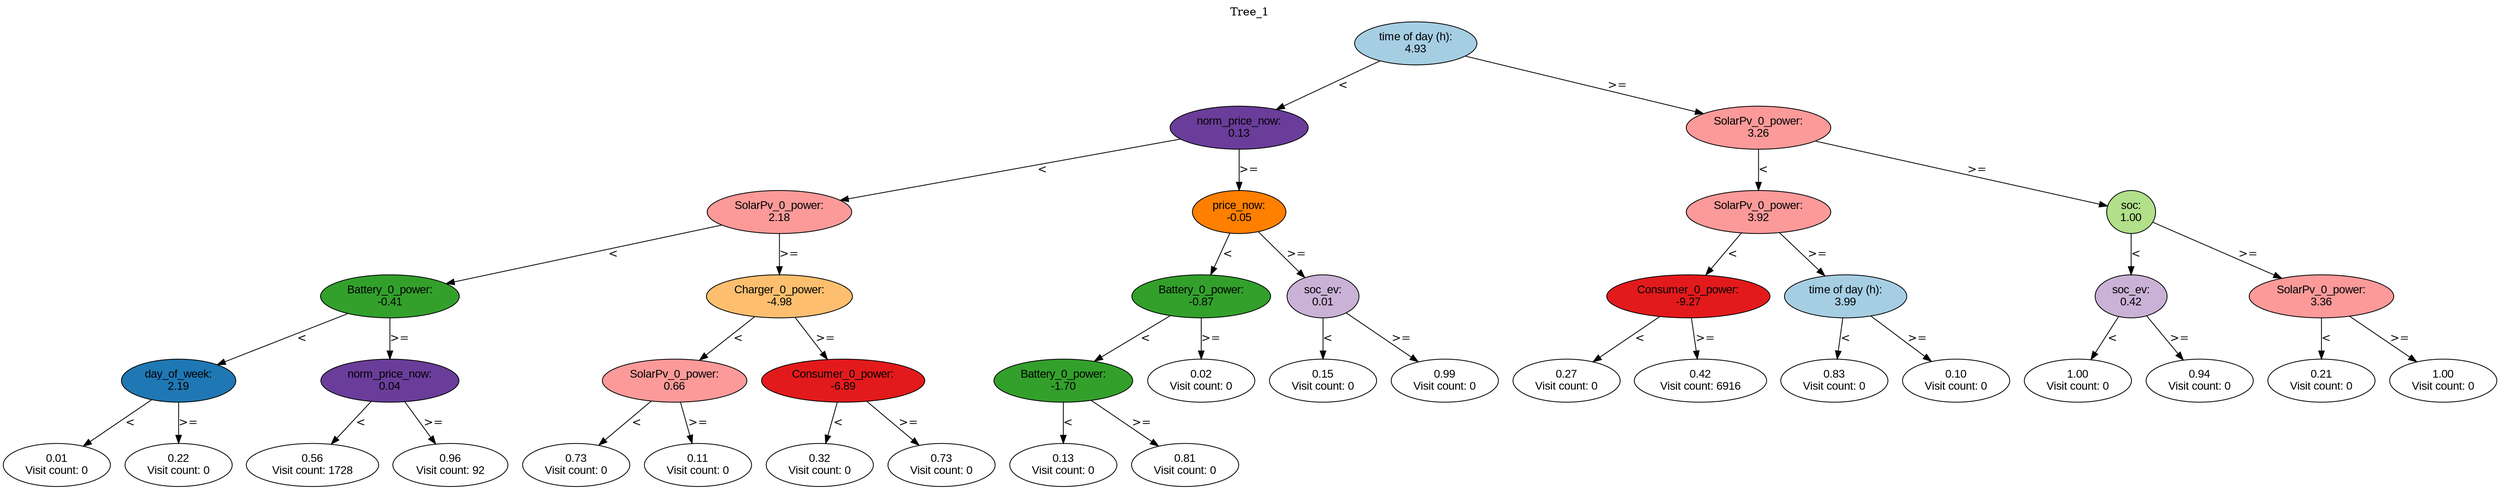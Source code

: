 digraph BST {
    node [fontname="Arial" style=filled colorscheme=paired12];
    0 [ label = "time of day (h):
4.93" fillcolor=1];
    1 [ label = "norm_price_now:
0.13" fillcolor=10];
    2 [ label = "SolarPv_0_power:
2.18" fillcolor=5];
    3 [ label = "Battery_0_power:
-0.41" fillcolor=4];
    4 [ label = "day_of_week:
2.19" fillcolor=2];
    5 [ label = "0.01
Visit count: 0" fillcolor=white];
    6 [ label = "0.22
Visit count: 0" fillcolor=white];
    7 [ label = "norm_price_now:
0.04" fillcolor=10];
    8 [ label = "0.56
Visit count: 1728" fillcolor=white];
    9 [ label = "0.96
Visit count: 92" fillcolor=white];
    10 [ label = "Charger_0_power:
-4.98" fillcolor=7];
    11 [ label = "SolarPv_0_power:
0.66" fillcolor=5];
    12 [ label = "0.73
Visit count: 0" fillcolor=white];
    13 [ label = "0.11
Visit count: 0" fillcolor=white];
    14 [ label = "Consumer_0_power:
-6.89" fillcolor=6];
    15 [ label = "0.32
Visit count: 0" fillcolor=white];
    16 [ label = "0.73
Visit count: 0" fillcolor=white];
    17 [ label = "price_now:
-0.05" fillcolor=8];
    18 [ label = "Battery_0_power:
-0.87" fillcolor=4];
    19 [ label = "Battery_0_power:
-1.70" fillcolor=4];
    20 [ label = "0.13
Visit count: 0" fillcolor=white];
    21 [ label = "0.81
Visit count: 0" fillcolor=white];
    22 [ label = "0.02
Visit count: 0" fillcolor=white];
    23 [ label = "soc_ev:
0.01" fillcolor=9];
    24 [ label = "0.15
Visit count: 0" fillcolor=white];
    25 [ label = "0.99
Visit count: 0" fillcolor=white];
    26 [ label = "SolarPv_0_power:
3.26" fillcolor=5];
    27 [ label = "SolarPv_0_power:
3.92" fillcolor=5];
    28 [ label = "Consumer_0_power:
-9.27" fillcolor=6];
    29 [ label = "0.27
Visit count: 0" fillcolor=white];
    30 [ label = "0.42
Visit count: 6916" fillcolor=white];
    31 [ label = "time of day (h):
3.99" fillcolor=1];
    32 [ label = "0.83
Visit count: 0" fillcolor=white];
    33 [ label = "0.10
Visit count: 0" fillcolor=white];
    34 [ label = "soc:
1.00" fillcolor=3];
    35 [ label = "soc_ev:
0.42" fillcolor=9];
    36 [ label = "1.00
Visit count: 0" fillcolor=white];
    37 [ label = "0.94
Visit count: 0" fillcolor=white];
    38 [ label = "SolarPv_0_power:
3.36" fillcolor=5];
    39 [ label = "0.21
Visit count: 0" fillcolor=white];
    40 [ label = "1.00
Visit count: 0" fillcolor=white];

    0  -> 1[ label = "<"];
    0  -> 26[ label = ">="];
    1  -> 2[ label = "<"];
    1  -> 17[ label = ">="];
    2  -> 3[ label = "<"];
    2  -> 10[ label = ">="];
    3  -> 4[ label = "<"];
    3  -> 7[ label = ">="];
    4  -> 5[ label = "<"];
    4  -> 6[ label = ">="];
    7  -> 8[ label = "<"];
    7  -> 9[ label = ">="];
    10  -> 11[ label = "<"];
    10  -> 14[ label = ">="];
    11  -> 12[ label = "<"];
    11  -> 13[ label = ">="];
    14  -> 15[ label = "<"];
    14  -> 16[ label = ">="];
    17  -> 18[ label = "<"];
    17  -> 23[ label = ">="];
    18  -> 19[ label = "<"];
    18  -> 22[ label = ">="];
    19  -> 20[ label = "<"];
    19  -> 21[ label = ">="];
    23  -> 24[ label = "<"];
    23  -> 25[ label = ">="];
    26  -> 27[ label = "<"];
    26  -> 34[ label = ">="];
    27  -> 28[ label = "<"];
    27  -> 31[ label = ">="];
    28  -> 29[ label = "<"];
    28  -> 30[ label = ">="];
    31  -> 32[ label = "<"];
    31  -> 33[ label = ">="];
    34  -> 35[ label = "<"];
    34  -> 38[ label = ">="];
    35  -> 36[ label = "<"];
    35  -> 37[ label = ">="];
    38  -> 39[ label = "<"];
    38  -> 40[ label = ">="];

    labelloc="t";
    label="Tree_1";
}